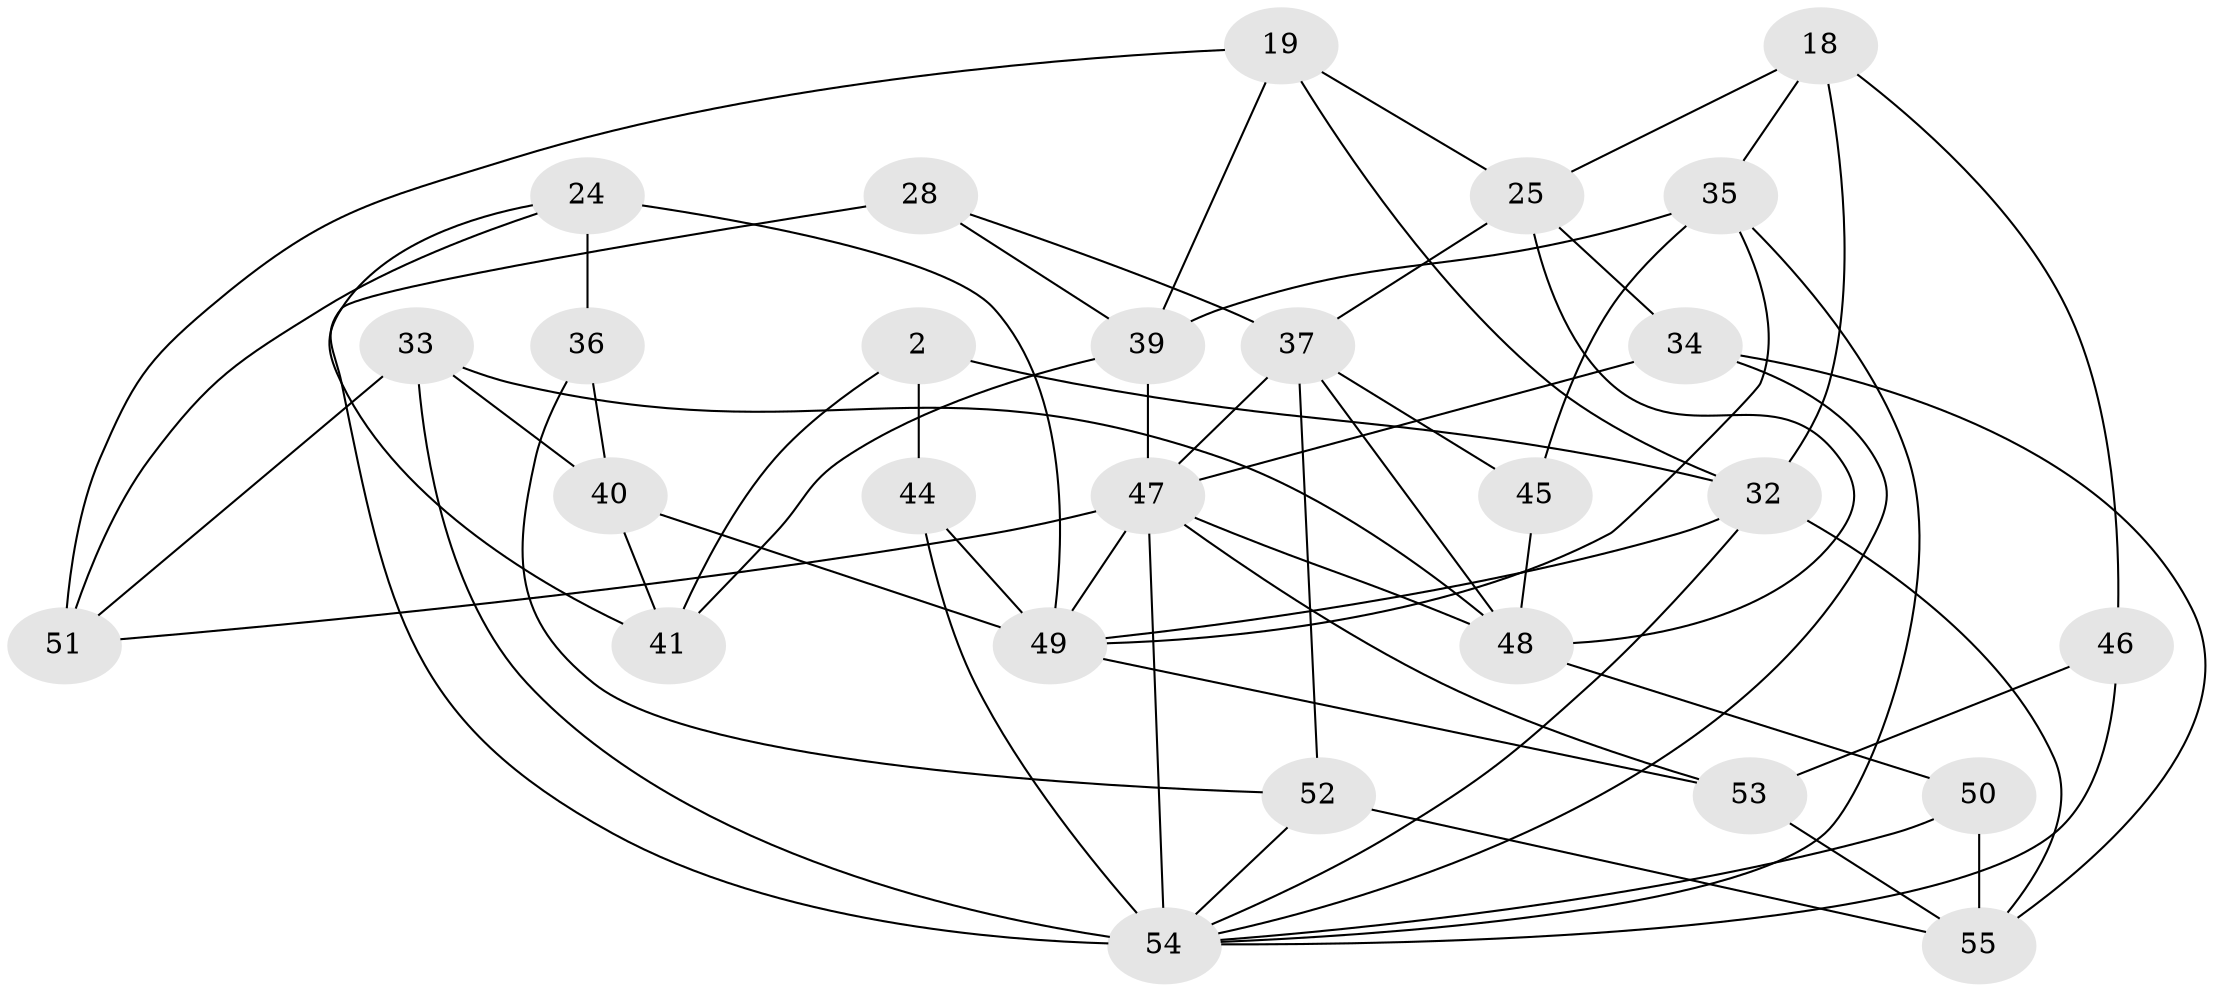 // original degree distribution, {4: 1.0}
// Generated by graph-tools (version 1.1) at 2025/58/03/09/25 04:58:16]
// undirected, 27 vertices, 62 edges
graph export_dot {
graph [start="1"]
  node [color=gray90,style=filled];
  2;
  18;
  19;
  24 [super="+8"];
  25 [super="+23"];
  28;
  32 [super="+17"];
  33;
  34 [super="+22"];
  35 [super="+21"];
  36;
  37 [super="+16"];
  39 [super="+26"];
  40;
  41;
  44;
  45;
  46;
  47 [super="+10+29+27"];
  48 [super="+9+11"];
  49 [super="+5+15+20"];
  50;
  51;
  52;
  53 [super="+43"];
  54 [super="+12+42"];
  55 [super="+38"];
  2 -- 44;
  2 -- 41;
  2 -- 32 [weight=2];
  18 -- 46;
  18 -- 25;
  18 -- 32;
  18 -- 35;
  19 -- 25;
  19 -- 51;
  19 -- 32;
  19 -- 39;
  24 -- 36 [weight=2];
  24 -- 51;
  24 -- 41;
  24 -- 49 [weight=2];
  25 -- 48 [weight=2];
  25 -- 37;
  25 -- 34;
  28 -- 39;
  28 -- 54 [weight=2];
  28 -- 37;
  32 -- 49 [weight=2];
  32 -- 55;
  32 -- 54;
  33 -- 54;
  33 -- 48;
  33 -- 51;
  33 -- 40;
  34 -- 47 [weight=2];
  34 -- 54;
  34 -- 55 [weight=2];
  35 -- 49 [weight=2];
  35 -- 39 [weight=2];
  35 -- 45 [weight=2];
  35 -- 54;
  36 -- 40;
  36 -- 52;
  37 -- 45;
  37 -- 47;
  37 -- 48;
  37 -- 52;
  39 -- 41;
  39 -- 47 [weight=3];
  40 -- 49;
  40 -- 41;
  44 -- 49;
  44 -- 54 [weight=2];
  45 -- 48;
  46 -- 53 [weight=2];
  46 -- 54;
  47 -- 48 [weight=2];
  47 -- 49;
  47 -- 53;
  47 -- 54 [weight=3];
  47 -- 51;
  48 -- 50;
  49 -- 53;
  50 -- 55 [weight=2];
  50 -- 54;
  52 -- 55;
  52 -- 54;
  53 -- 55 [weight=2];
}
